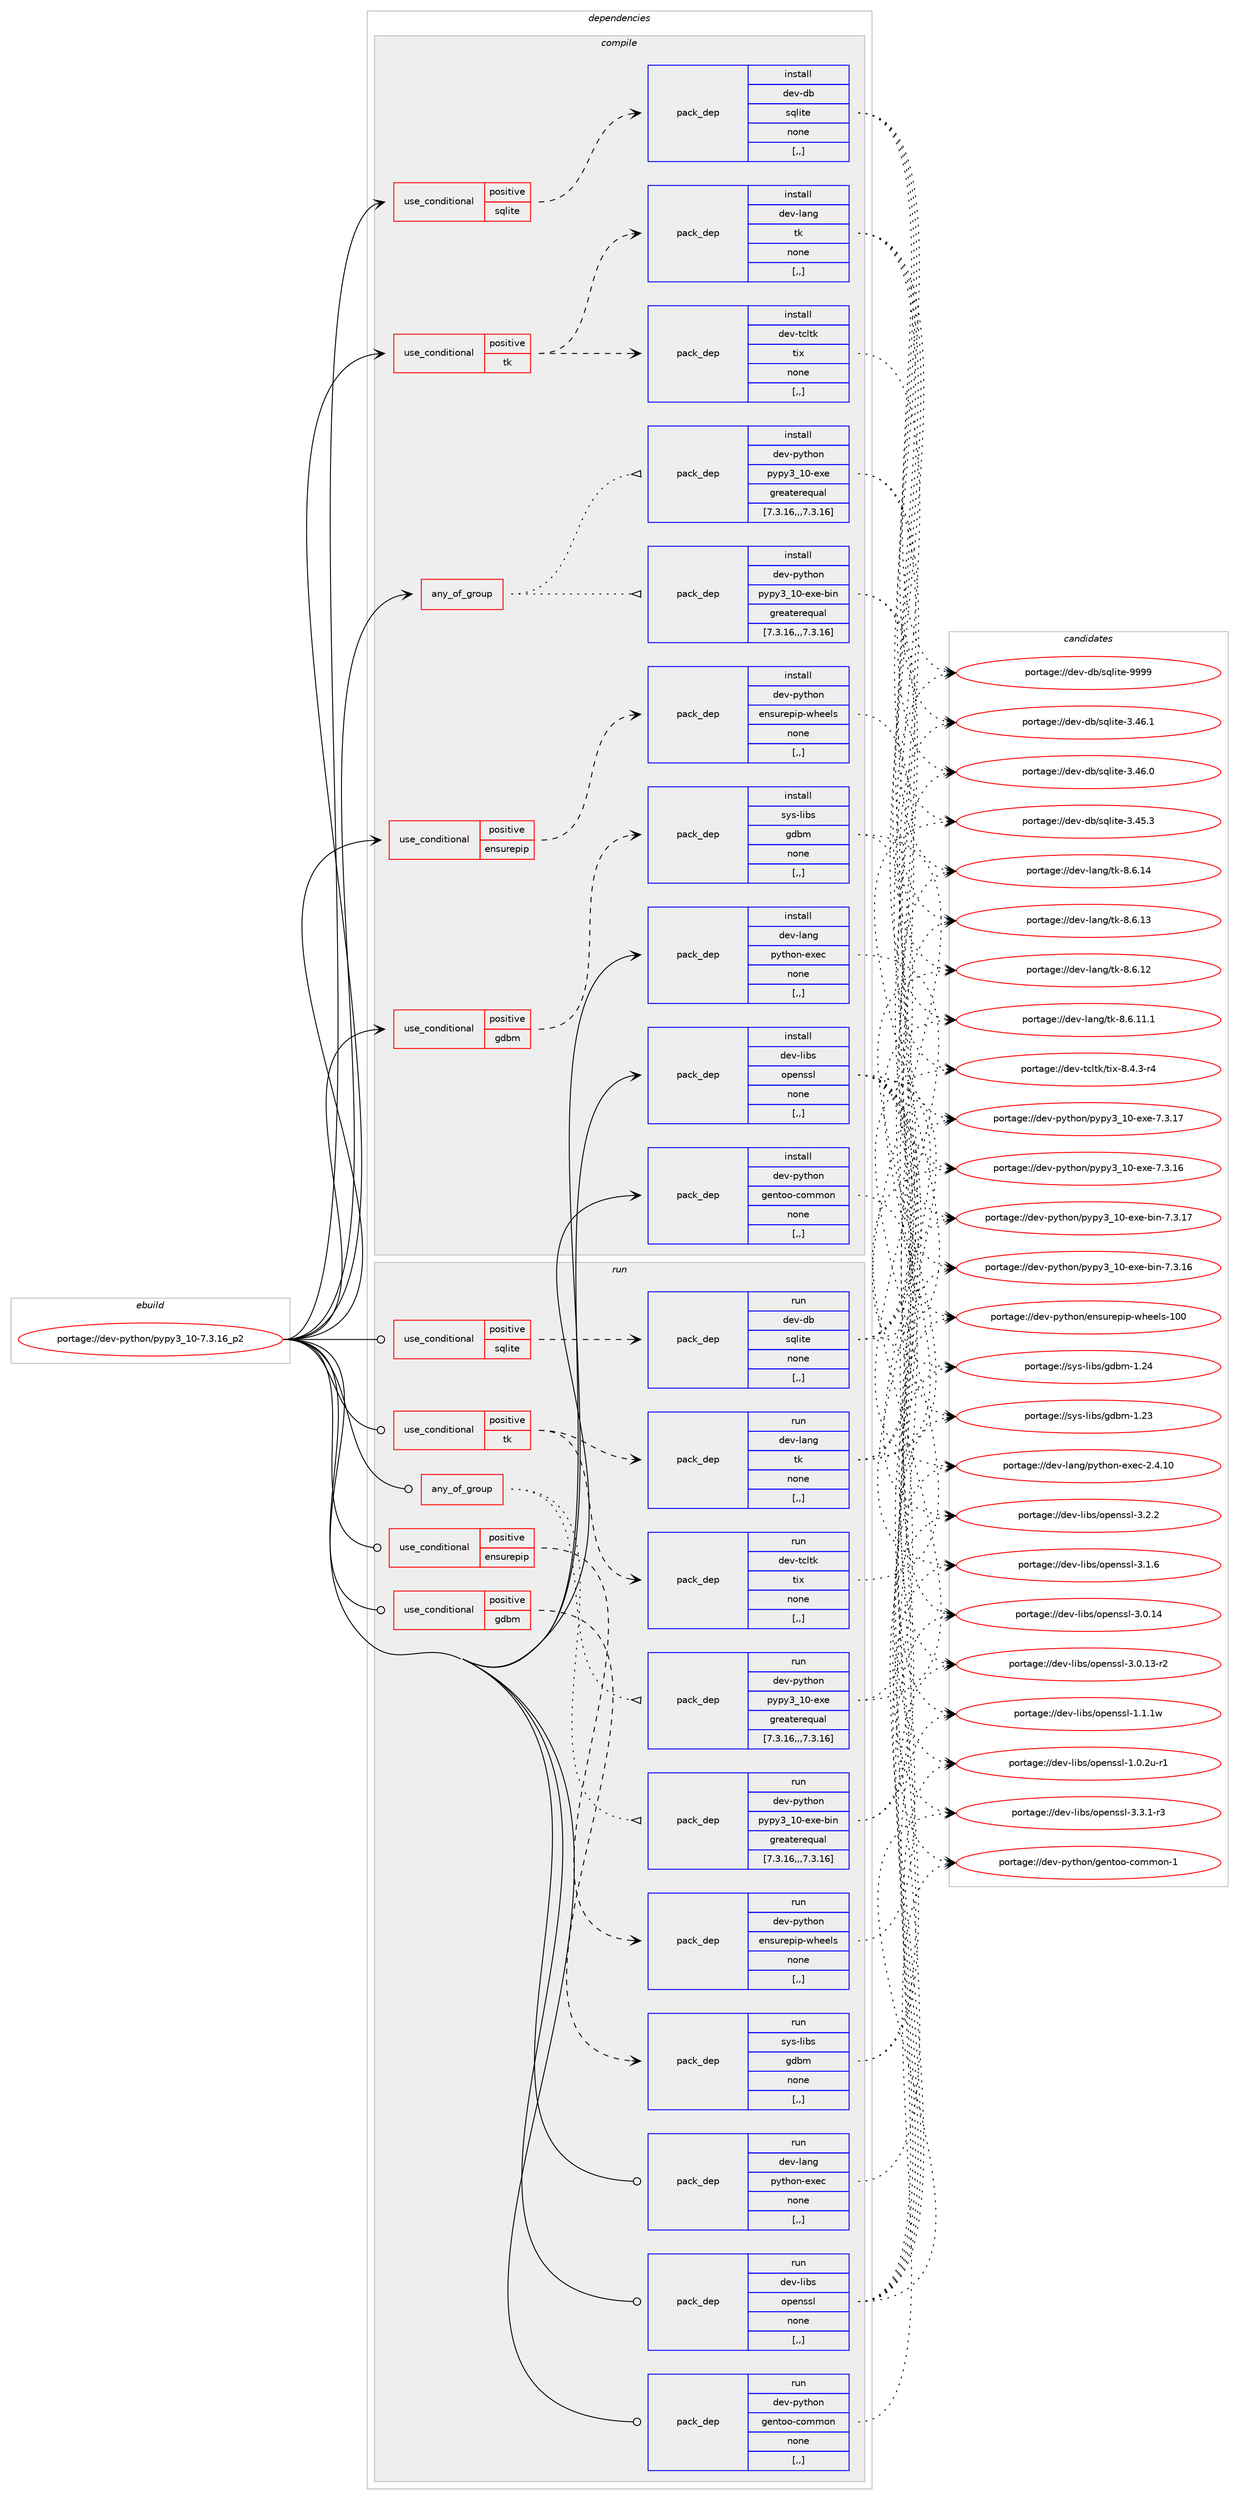 digraph prolog {

# *************
# Graph options
# *************

newrank=true;
concentrate=true;
compound=true;
graph [rankdir=LR,fontname=Helvetica,fontsize=10,ranksep=1.5];#, ranksep=2.5, nodesep=0.2];
edge  [arrowhead=vee];
node  [fontname=Helvetica,fontsize=10];

# **********
# The ebuild
# **********

subgraph cluster_leftcol {
color=gray;
label=<<i>ebuild</i>>;
id [label="portage://dev-python/pypy3_10-7.3.16_p2", color=red, width=4, href="../dev-python/pypy3_10-7.3.16_p2.svg"];
}

# ****************
# The dependencies
# ****************

subgraph cluster_midcol {
color=gray;
label=<<i>dependencies</i>>;
subgraph cluster_compile {
fillcolor="#eeeeee";
style=filled;
label=<<i>compile</i>>;
subgraph any4459 {
dependency652919 [label=<<TABLE BORDER="0" CELLBORDER="1" CELLSPACING="0" CELLPADDING="4"><TR><TD CELLPADDING="10">any_of_group</TD></TR></TABLE>>, shape=none, color=red];subgraph pack480048 {
dependency652920 [label=<<TABLE BORDER="0" CELLBORDER="1" CELLSPACING="0" CELLPADDING="4" WIDTH="220"><TR><TD ROWSPAN="6" CELLPADDING="30">pack_dep</TD></TR><TR><TD WIDTH="110">install</TD></TR><TR><TD>dev-python</TD></TR><TR><TD>pypy3_10-exe</TD></TR><TR><TD>greaterequal</TD></TR><TR><TD>[7.3.16,,,7.3.16]</TD></TR></TABLE>>, shape=none, color=blue];
}
dependency652919:e -> dependency652920:w [weight=20,style="dotted",arrowhead="oinv"];
subgraph pack480049 {
dependency652921 [label=<<TABLE BORDER="0" CELLBORDER="1" CELLSPACING="0" CELLPADDING="4" WIDTH="220"><TR><TD ROWSPAN="6" CELLPADDING="30">pack_dep</TD></TR><TR><TD WIDTH="110">install</TD></TR><TR><TD>dev-python</TD></TR><TR><TD>pypy3_10-exe-bin</TD></TR><TR><TD>greaterequal</TD></TR><TR><TD>[7.3.16,,,7.3.16]</TD></TR></TABLE>>, shape=none, color=blue];
}
dependency652919:e -> dependency652921:w [weight=20,style="dotted",arrowhead="oinv"];
}
id:e -> dependency652919:w [weight=20,style="solid",arrowhead="vee"];
subgraph cond168031 {
dependency652922 [label=<<TABLE BORDER="0" CELLBORDER="1" CELLSPACING="0" CELLPADDING="4"><TR><TD ROWSPAN="3" CELLPADDING="10">use_conditional</TD></TR><TR><TD>positive</TD></TR><TR><TD>ensurepip</TD></TR></TABLE>>, shape=none, color=red];
subgraph pack480050 {
dependency652923 [label=<<TABLE BORDER="0" CELLBORDER="1" CELLSPACING="0" CELLPADDING="4" WIDTH="220"><TR><TD ROWSPAN="6" CELLPADDING="30">pack_dep</TD></TR><TR><TD WIDTH="110">install</TD></TR><TR><TD>dev-python</TD></TR><TR><TD>ensurepip-wheels</TD></TR><TR><TD>none</TD></TR><TR><TD>[,,]</TD></TR></TABLE>>, shape=none, color=blue];
}
dependency652922:e -> dependency652923:w [weight=20,style="dashed",arrowhead="vee"];
}
id:e -> dependency652922:w [weight=20,style="solid",arrowhead="vee"];
subgraph cond168032 {
dependency652924 [label=<<TABLE BORDER="0" CELLBORDER="1" CELLSPACING="0" CELLPADDING="4"><TR><TD ROWSPAN="3" CELLPADDING="10">use_conditional</TD></TR><TR><TD>positive</TD></TR><TR><TD>gdbm</TD></TR></TABLE>>, shape=none, color=red];
subgraph pack480051 {
dependency652925 [label=<<TABLE BORDER="0" CELLBORDER="1" CELLSPACING="0" CELLPADDING="4" WIDTH="220"><TR><TD ROWSPAN="6" CELLPADDING="30">pack_dep</TD></TR><TR><TD WIDTH="110">install</TD></TR><TR><TD>sys-libs</TD></TR><TR><TD>gdbm</TD></TR><TR><TD>none</TD></TR><TR><TD>[,,]</TD></TR></TABLE>>, shape=none, color=blue];
}
dependency652924:e -> dependency652925:w [weight=20,style="dashed",arrowhead="vee"];
}
id:e -> dependency652924:w [weight=20,style="solid",arrowhead="vee"];
subgraph cond168033 {
dependency652926 [label=<<TABLE BORDER="0" CELLBORDER="1" CELLSPACING="0" CELLPADDING="4"><TR><TD ROWSPAN="3" CELLPADDING="10">use_conditional</TD></TR><TR><TD>positive</TD></TR><TR><TD>sqlite</TD></TR></TABLE>>, shape=none, color=red];
subgraph pack480052 {
dependency652927 [label=<<TABLE BORDER="0" CELLBORDER="1" CELLSPACING="0" CELLPADDING="4" WIDTH="220"><TR><TD ROWSPAN="6" CELLPADDING="30">pack_dep</TD></TR><TR><TD WIDTH="110">install</TD></TR><TR><TD>dev-db</TD></TR><TR><TD>sqlite</TD></TR><TR><TD>none</TD></TR><TR><TD>[,,]</TD></TR></TABLE>>, shape=none, color=blue];
}
dependency652926:e -> dependency652927:w [weight=20,style="dashed",arrowhead="vee"];
}
id:e -> dependency652926:w [weight=20,style="solid",arrowhead="vee"];
subgraph cond168034 {
dependency652928 [label=<<TABLE BORDER="0" CELLBORDER="1" CELLSPACING="0" CELLPADDING="4"><TR><TD ROWSPAN="3" CELLPADDING="10">use_conditional</TD></TR><TR><TD>positive</TD></TR><TR><TD>tk</TD></TR></TABLE>>, shape=none, color=red];
subgraph pack480053 {
dependency652929 [label=<<TABLE BORDER="0" CELLBORDER="1" CELLSPACING="0" CELLPADDING="4" WIDTH="220"><TR><TD ROWSPAN="6" CELLPADDING="30">pack_dep</TD></TR><TR><TD WIDTH="110">install</TD></TR><TR><TD>dev-lang</TD></TR><TR><TD>tk</TD></TR><TR><TD>none</TD></TR><TR><TD>[,,]</TD></TR></TABLE>>, shape=none, color=blue];
}
dependency652928:e -> dependency652929:w [weight=20,style="dashed",arrowhead="vee"];
subgraph pack480054 {
dependency652930 [label=<<TABLE BORDER="0" CELLBORDER="1" CELLSPACING="0" CELLPADDING="4" WIDTH="220"><TR><TD ROWSPAN="6" CELLPADDING="30">pack_dep</TD></TR><TR><TD WIDTH="110">install</TD></TR><TR><TD>dev-tcltk</TD></TR><TR><TD>tix</TD></TR><TR><TD>none</TD></TR><TR><TD>[,,]</TD></TR></TABLE>>, shape=none, color=blue];
}
dependency652928:e -> dependency652930:w [weight=20,style="dashed",arrowhead="vee"];
}
id:e -> dependency652928:w [weight=20,style="solid",arrowhead="vee"];
subgraph pack480055 {
dependency652931 [label=<<TABLE BORDER="0" CELLBORDER="1" CELLSPACING="0" CELLPADDING="4" WIDTH="220"><TR><TD ROWSPAN="6" CELLPADDING="30">pack_dep</TD></TR><TR><TD WIDTH="110">install</TD></TR><TR><TD>dev-lang</TD></TR><TR><TD>python-exec</TD></TR><TR><TD>none</TD></TR><TR><TD>[,,]</TD></TR></TABLE>>, shape=none, color=blue];
}
id:e -> dependency652931:w [weight=20,style="solid",arrowhead="vee"];
subgraph pack480056 {
dependency652932 [label=<<TABLE BORDER="0" CELLBORDER="1" CELLSPACING="0" CELLPADDING="4" WIDTH="220"><TR><TD ROWSPAN="6" CELLPADDING="30">pack_dep</TD></TR><TR><TD WIDTH="110">install</TD></TR><TR><TD>dev-libs</TD></TR><TR><TD>openssl</TD></TR><TR><TD>none</TD></TR><TR><TD>[,,]</TD></TR></TABLE>>, shape=none, color=blue];
}
id:e -> dependency652932:w [weight=20,style="solid",arrowhead="vee"];
subgraph pack480057 {
dependency652933 [label=<<TABLE BORDER="0" CELLBORDER="1" CELLSPACING="0" CELLPADDING="4" WIDTH="220"><TR><TD ROWSPAN="6" CELLPADDING="30">pack_dep</TD></TR><TR><TD WIDTH="110">install</TD></TR><TR><TD>dev-python</TD></TR><TR><TD>gentoo-common</TD></TR><TR><TD>none</TD></TR><TR><TD>[,,]</TD></TR></TABLE>>, shape=none, color=blue];
}
id:e -> dependency652933:w [weight=20,style="solid",arrowhead="vee"];
}
subgraph cluster_compileandrun {
fillcolor="#eeeeee";
style=filled;
label=<<i>compile and run</i>>;
}
subgraph cluster_run {
fillcolor="#eeeeee";
style=filled;
label=<<i>run</i>>;
subgraph any4460 {
dependency652934 [label=<<TABLE BORDER="0" CELLBORDER="1" CELLSPACING="0" CELLPADDING="4"><TR><TD CELLPADDING="10">any_of_group</TD></TR></TABLE>>, shape=none, color=red];subgraph pack480058 {
dependency652935 [label=<<TABLE BORDER="0" CELLBORDER="1" CELLSPACING="0" CELLPADDING="4" WIDTH="220"><TR><TD ROWSPAN="6" CELLPADDING="30">pack_dep</TD></TR><TR><TD WIDTH="110">run</TD></TR><TR><TD>dev-python</TD></TR><TR><TD>pypy3_10-exe</TD></TR><TR><TD>greaterequal</TD></TR><TR><TD>[7.3.16,,,7.3.16]</TD></TR></TABLE>>, shape=none, color=blue];
}
dependency652934:e -> dependency652935:w [weight=20,style="dotted",arrowhead="oinv"];
subgraph pack480059 {
dependency652936 [label=<<TABLE BORDER="0" CELLBORDER="1" CELLSPACING="0" CELLPADDING="4" WIDTH="220"><TR><TD ROWSPAN="6" CELLPADDING="30">pack_dep</TD></TR><TR><TD WIDTH="110">run</TD></TR><TR><TD>dev-python</TD></TR><TR><TD>pypy3_10-exe-bin</TD></TR><TR><TD>greaterequal</TD></TR><TR><TD>[7.3.16,,,7.3.16]</TD></TR></TABLE>>, shape=none, color=blue];
}
dependency652934:e -> dependency652936:w [weight=20,style="dotted",arrowhead="oinv"];
}
id:e -> dependency652934:w [weight=20,style="solid",arrowhead="odot"];
subgraph cond168035 {
dependency652937 [label=<<TABLE BORDER="0" CELLBORDER="1" CELLSPACING="0" CELLPADDING="4"><TR><TD ROWSPAN="3" CELLPADDING="10">use_conditional</TD></TR><TR><TD>positive</TD></TR><TR><TD>ensurepip</TD></TR></TABLE>>, shape=none, color=red];
subgraph pack480060 {
dependency652938 [label=<<TABLE BORDER="0" CELLBORDER="1" CELLSPACING="0" CELLPADDING="4" WIDTH="220"><TR><TD ROWSPAN="6" CELLPADDING="30">pack_dep</TD></TR><TR><TD WIDTH="110">run</TD></TR><TR><TD>dev-python</TD></TR><TR><TD>ensurepip-wheels</TD></TR><TR><TD>none</TD></TR><TR><TD>[,,]</TD></TR></TABLE>>, shape=none, color=blue];
}
dependency652937:e -> dependency652938:w [weight=20,style="dashed",arrowhead="vee"];
}
id:e -> dependency652937:w [weight=20,style="solid",arrowhead="odot"];
subgraph cond168036 {
dependency652939 [label=<<TABLE BORDER="0" CELLBORDER="1" CELLSPACING="0" CELLPADDING="4"><TR><TD ROWSPAN="3" CELLPADDING="10">use_conditional</TD></TR><TR><TD>positive</TD></TR><TR><TD>gdbm</TD></TR></TABLE>>, shape=none, color=red];
subgraph pack480061 {
dependency652940 [label=<<TABLE BORDER="0" CELLBORDER="1" CELLSPACING="0" CELLPADDING="4" WIDTH="220"><TR><TD ROWSPAN="6" CELLPADDING="30">pack_dep</TD></TR><TR><TD WIDTH="110">run</TD></TR><TR><TD>sys-libs</TD></TR><TR><TD>gdbm</TD></TR><TR><TD>none</TD></TR><TR><TD>[,,]</TD></TR></TABLE>>, shape=none, color=blue];
}
dependency652939:e -> dependency652940:w [weight=20,style="dashed",arrowhead="vee"];
}
id:e -> dependency652939:w [weight=20,style="solid",arrowhead="odot"];
subgraph cond168037 {
dependency652941 [label=<<TABLE BORDER="0" CELLBORDER="1" CELLSPACING="0" CELLPADDING="4"><TR><TD ROWSPAN="3" CELLPADDING="10">use_conditional</TD></TR><TR><TD>positive</TD></TR><TR><TD>sqlite</TD></TR></TABLE>>, shape=none, color=red];
subgraph pack480062 {
dependency652942 [label=<<TABLE BORDER="0" CELLBORDER="1" CELLSPACING="0" CELLPADDING="4" WIDTH="220"><TR><TD ROWSPAN="6" CELLPADDING="30">pack_dep</TD></TR><TR><TD WIDTH="110">run</TD></TR><TR><TD>dev-db</TD></TR><TR><TD>sqlite</TD></TR><TR><TD>none</TD></TR><TR><TD>[,,]</TD></TR></TABLE>>, shape=none, color=blue];
}
dependency652941:e -> dependency652942:w [weight=20,style="dashed",arrowhead="vee"];
}
id:e -> dependency652941:w [weight=20,style="solid",arrowhead="odot"];
subgraph cond168038 {
dependency652943 [label=<<TABLE BORDER="0" CELLBORDER="1" CELLSPACING="0" CELLPADDING="4"><TR><TD ROWSPAN="3" CELLPADDING="10">use_conditional</TD></TR><TR><TD>positive</TD></TR><TR><TD>tk</TD></TR></TABLE>>, shape=none, color=red];
subgraph pack480063 {
dependency652944 [label=<<TABLE BORDER="0" CELLBORDER="1" CELLSPACING="0" CELLPADDING="4" WIDTH="220"><TR><TD ROWSPAN="6" CELLPADDING="30">pack_dep</TD></TR><TR><TD WIDTH="110">run</TD></TR><TR><TD>dev-lang</TD></TR><TR><TD>tk</TD></TR><TR><TD>none</TD></TR><TR><TD>[,,]</TD></TR></TABLE>>, shape=none, color=blue];
}
dependency652943:e -> dependency652944:w [weight=20,style="dashed",arrowhead="vee"];
subgraph pack480064 {
dependency652945 [label=<<TABLE BORDER="0" CELLBORDER="1" CELLSPACING="0" CELLPADDING="4" WIDTH="220"><TR><TD ROWSPAN="6" CELLPADDING="30">pack_dep</TD></TR><TR><TD WIDTH="110">run</TD></TR><TR><TD>dev-tcltk</TD></TR><TR><TD>tix</TD></TR><TR><TD>none</TD></TR><TR><TD>[,,]</TD></TR></TABLE>>, shape=none, color=blue];
}
dependency652943:e -> dependency652945:w [weight=20,style="dashed",arrowhead="vee"];
}
id:e -> dependency652943:w [weight=20,style="solid",arrowhead="odot"];
subgraph pack480065 {
dependency652946 [label=<<TABLE BORDER="0" CELLBORDER="1" CELLSPACING="0" CELLPADDING="4" WIDTH="220"><TR><TD ROWSPAN="6" CELLPADDING="30">pack_dep</TD></TR><TR><TD WIDTH="110">run</TD></TR><TR><TD>dev-lang</TD></TR><TR><TD>python-exec</TD></TR><TR><TD>none</TD></TR><TR><TD>[,,]</TD></TR></TABLE>>, shape=none, color=blue];
}
id:e -> dependency652946:w [weight=20,style="solid",arrowhead="odot"];
subgraph pack480066 {
dependency652947 [label=<<TABLE BORDER="0" CELLBORDER="1" CELLSPACING="0" CELLPADDING="4" WIDTH="220"><TR><TD ROWSPAN="6" CELLPADDING="30">pack_dep</TD></TR><TR><TD WIDTH="110">run</TD></TR><TR><TD>dev-libs</TD></TR><TR><TD>openssl</TD></TR><TR><TD>none</TD></TR><TR><TD>[,,]</TD></TR></TABLE>>, shape=none, color=blue];
}
id:e -> dependency652947:w [weight=20,style="solid",arrowhead="odot"];
subgraph pack480067 {
dependency652948 [label=<<TABLE BORDER="0" CELLBORDER="1" CELLSPACING="0" CELLPADDING="4" WIDTH="220"><TR><TD ROWSPAN="6" CELLPADDING="30">pack_dep</TD></TR><TR><TD WIDTH="110">run</TD></TR><TR><TD>dev-python</TD></TR><TR><TD>gentoo-common</TD></TR><TR><TD>none</TD></TR><TR><TD>[,,]</TD></TR></TABLE>>, shape=none, color=blue];
}
id:e -> dependency652948:w [weight=20,style="solid",arrowhead="odot"];
}
}

# **************
# The candidates
# **************

subgraph cluster_choices {
rank=same;
color=gray;
label=<<i>candidates</i>>;

subgraph choice480048 {
color=black;
nodesep=1;
choice1001011184511212111610411111047112121112121519549484510112010145554651464955 [label="portage://dev-python/pypy3_10-exe-7.3.17", color=red, width=4,href="../dev-python/pypy3_10-exe-7.3.17.svg"];
choice1001011184511212111610411111047112121112121519549484510112010145554651464954 [label="portage://dev-python/pypy3_10-exe-7.3.16", color=red, width=4,href="../dev-python/pypy3_10-exe-7.3.16.svg"];
dependency652920:e -> choice1001011184511212111610411111047112121112121519549484510112010145554651464955:w [style=dotted,weight="100"];
dependency652920:e -> choice1001011184511212111610411111047112121112121519549484510112010145554651464954:w [style=dotted,weight="100"];
}
subgraph choice480049 {
color=black;
nodesep=1;
choice10010111845112121116104111110471121211121215195494845101120101459810511045554651464955 [label="portage://dev-python/pypy3_10-exe-bin-7.3.17", color=red, width=4,href="../dev-python/pypy3_10-exe-bin-7.3.17.svg"];
choice10010111845112121116104111110471121211121215195494845101120101459810511045554651464954 [label="portage://dev-python/pypy3_10-exe-bin-7.3.16", color=red, width=4,href="../dev-python/pypy3_10-exe-bin-7.3.16.svg"];
dependency652921:e -> choice10010111845112121116104111110471121211121215195494845101120101459810511045554651464955:w [style=dotted,weight="100"];
dependency652921:e -> choice10010111845112121116104111110471121211121215195494845101120101459810511045554651464954:w [style=dotted,weight="100"];
}
subgraph choice480050 {
color=black;
nodesep=1;
choice10010111845112121116104111110471011101151171141011121051124511910410110110811545494848 [label="portage://dev-python/ensurepip-wheels-100", color=red, width=4,href="../dev-python/ensurepip-wheels-100.svg"];
dependency652923:e -> choice10010111845112121116104111110471011101151171141011121051124511910410110110811545494848:w [style=dotted,weight="100"];
}
subgraph choice480051 {
color=black;
nodesep=1;
choice115121115451081059811547103100981094549465052 [label="portage://sys-libs/gdbm-1.24", color=red, width=4,href="../sys-libs/gdbm-1.24.svg"];
choice115121115451081059811547103100981094549465051 [label="portage://sys-libs/gdbm-1.23", color=red, width=4,href="../sys-libs/gdbm-1.23.svg"];
dependency652925:e -> choice115121115451081059811547103100981094549465052:w [style=dotted,weight="100"];
dependency652925:e -> choice115121115451081059811547103100981094549465051:w [style=dotted,weight="100"];
}
subgraph choice480052 {
color=black;
nodesep=1;
choice1001011184510098471151131081051161014557575757 [label="portage://dev-db/sqlite-9999", color=red, width=4,href="../dev-db/sqlite-9999.svg"];
choice10010111845100984711511310810511610145514652544649 [label="portage://dev-db/sqlite-3.46.1", color=red, width=4,href="../dev-db/sqlite-3.46.1.svg"];
choice10010111845100984711511310810511610145514652544648 [label="portage://dev-db/sqlite-3.46.0", color=red, width=4,href="../dev-db/sqlite-3.46.0.svg"];
choice10010111845100984711511310810511610145514652534651 [label="portage://dev-db/sqlite-3.45.3", color=red, width=4,href="../dev-db/sqlite-3.45.3.svg"];
dependency652927:e -> choice1001011184510098471151131081051161014557575757:w [style=dotted,weight="100"];
dependency652927:e -> choice10010111845100984711511310810511610145514652544649:w [style=dotted,weight="100"];
dependency652927:e -> choice10010111845100984711511310810511610145514652544648:w [style=dotted,weight="100"];
dependency652927:e -> choice10010111845100984711511310810511610145514652534651:w [style=dotted,weight="100"];
}
subgraph choice480053 {
color=black;
nodesep=1;
choice10010111845108971101034711610745564654464952 [label="portage://dev-lang/tk-8.6.14", color=red, width=4,href="../dev-lang/tk-8.6.14.svg"];
choice10010111845108971101034711610745564654464951 [label="portage://dev-lang/tk-8.6.13", color=red, width=4,href="../dev-lang/tk-8.6.13.svg"];
choice10010111845108971101034711610745564654464950 [label="portage://dev-lang/tk-8.6.12", color=red, width=4,href="../dev-lang/tk-8.6.12.svg"];
choice100101118451089711010347116107455646544649494649 [label="portage://dev-lang/tk-8.6.11.1", color=red, width=4,href="../dev-lang/tk-8.6.11.1.svg"];
dependency652929:e -> choice10010111845108971101034711610745564654464952:w [style=dotted,weight="100"];
dependency652929:e -> choice10010111845108971101034711610745564654464951:w [style=dotted,weight="100"];
dependency652929:e -> choice10010111845108971101034711610745564654464950:w [style=dotted,weight="100"];
dependency652929:e -> choice100101118451089711010347116107455646544649494649:w [style=dotted,weight="100"];
}
subgraph choice480054 {
color=black;
nodesep=1;
choice1001011184511699108116107471161051204556465246514511452 [label="portage://dev-tcltk/tix-8.4.3-r4", color=red, width=4,href="../dev-tcltk/tix-8.4.3-r4.svg"];
dependency652930:e -> choice1001011184511699108116107471161051204556465246514511452:w [style=dotted,weight="100"];
}
subgraph choice480055 {
color=black;
nodesep=1;
choice100101118451089711010347112121116104111110451011201019945504652464948 [label="portage://dev-lang/python-exec-2.4.10", color=red, width=4,href="../dev-lang/python-exec-2.4.10.svg"];
dependency652931:e -> choice100101118451089711010347112121116104111110451011201019945504652464948:w [style=dotted,weight="100"];
}
subgraph choice480056 {
color=black;
nodesep=1;
choice1001011184510810598115471111121011101151151084551465146494511451 [label="portage://dev-libs/openssl-3.3.1-r3", color=red, width=4,href="../dev-libs/openssl-3.3.1-r3.svg"];
choice100101118451081059811547111112101110115115108455146504650 [label="portage://dev-libs/openssl-3.2.2", color=red, width=4,href="../dev-libs/openssl-3.2.2.svg"];
choice100101118451081059811547111112101110115115108455146494654 [label="portage://dev-libs/openssl-3.1.6", color=red, width=4,href="../dev-libs/openssl-3.1.6.svg"];
choice10010111845108105981154711111210111011511510845514648464952 [label="portage://dev-libs/openssl-3.0.14", color=red, width=4,href="../dev-libs/openssl-3.0.14.svg"];
choice100101118451081059811547111112101110115115108455146484649514511450 [label="portage://dev-libs/openssl-3.0.13-r2", color=red, width=4,href="../dev-libs/openssl-3.0.13-r2.svg"];
choice100101118451081059811547111112101110115115108454946494649119 [label="portage://dev-libs/openssl-1.1.1w", color=red, width=4,href="../dev-libs/openssl-1.1.1w.svg"];
choice1001011184510810598115471111121011101151151084549464846501174511449 [label="portage://dev-libs/openssl-1.0.2u-r1", color=red, width=4,href="../dev-libs/openssl-1.0.2u-r1.svg"];
dependency652932:e -> choice1001011184510810598115471111121011101151151084551465146494511451:w [style=dotted,weight="100"];
dependency652932:e -> choice100101118451081059811547111112101110115115108455146504650:w [style=dotted,weight="100"];
dependency652932:e -> choice100101118451081059811547111112101110115115108455146494654:w [style=dotted,weight="100"];
dependency652932:e -> choice10010111845108105981154711111210111011511510845514648464952:w [style=dotted,weight="100"];
dependency652932:e -> choice100101118451081059811547111112101110115115108455146484649514511450:w [style=dotted,weight="100"];
dependency652932:e -> choice100101118451081059811547111112101110115115108454946494649119:w [style=dotted,weight="100"];
dependency652932:e -> choice1001011184510810598115471111121011101151151084549464846501174511449:w [style=dotted,weight="100"];
}
subgraph choice480057 {
color=black;
nodesep=1;
choice100101118451121211161041111104710310111011611111145991111091091111104549 [label="portage://dev-python/gentoo-common-1", color=red, width=4,href="../dev-python/gentoo-common-1.svg"];
dependency652933:e -> choice100101118451121211161041111104710310111011611111145991111091091111104549:w [style=dotted,weight="100"];
}
subgraph choice480058 {
color=black;
nodesep=1;
choice1001011184511212111610411111047112121112121519549484510112010145554651464955 [label="portage://dev-python/pypy3_10-exe-7.3.17", color=red, width=4,href="../dev-python/pypy3_10-exe-7.3.17.svg"];
choice1001011184511212111610411111047112121112121519549484510112010145554651464954 [label="portage://dev-python/pypy3_10-exe-7.3.16", color=red, width=4,href="../dev-python/pypy3_10-exe-7.3.16.svg"];
dependency652935:e -> choice1001011184511212111610411111047112121112121519549484510112010145554651464955:w [style=dotted,weight="100"];
dependency652935:e -> choice1001011184511212111610411111047112121112121519549484510112010145554651464954:w [style=dotted,weight="100"];
}
subgraph choice480059 {
color=black;
nodesep=1;
choice10010111845112121116104111110471121211121215195494845101120101459810511045554651464955 [label="portage://dev-python/pypy3_10-exe-bin-7.3.17", color=red, width=4,href="../dev-python/pypy3_10-exe-bin-7.3.17.svg"];
choice10010111845112121116104111110471121211121215195494845101120101459810511045554651464954 [label="portage://dev-python/pypy3_10-exe-bin-7.3.16", color=red, width=4,href="../dev-python/pypy3_10-exe-bin-7.3.16.svg"];
dependency652936:e -> choice10010111845112121116104111110471121211121215195494845101120101459810511045554651464955:w [style=dotted,weight="100"];
dependency652936:e -> choice10010111845112121116104111110471121211121215195494845101120101459810511045554651464954:w [style=dotted,weight="100"];
}
subgraph choice480060 {
color=black;
nodesep=1;
choice10010111845112121116104111110471011101151171141011121051124511910410110110811545494848 [label="portage://dev-python/ensurepip-wheels-100", color=red, width=4,href="../dev-python/ensurepip-wheels-100.svg"];
dependency652938:e -> choice10010111845112121116104111110471011101151171141011121051124511910410110110811545494848:w [style=dotted,weight="100"];
}
subgraph choice480061 {
color=black;
nodesep=1;
choice115121115451081059811547103100981094549465052 [label="portage://sys-libs/gdbm-1.24", color=red, width=4,href="../sys-libs/gdbm-1.24.svg"];
choice115121115451081059811547103100981094549465051 [label="portage://sys-libs/gdbm-1.23", color=red, width=4,href="../sys-libs/gdbm-1.23.svg"];
dependency652940:e -> choice115121115451081059811547103100981094549465052:w [style=dotted,weight="100"];
dependency652940:e -> choice115121115451081059811547103100981094549465051:w [style=dotted,weight="100"];
}
subgraph choice480062 {
color=black;
nodesep=1;
choice1001011184510098471151131081051161014557575757 [label="portage://dev-db/sqlite-9999", color=red, width=4,href="../dev-db/sqlite-9999.svg"];
choice10010111845100984711511310810511610145514652544649 [label="portage://dev-db/sqlite-3.46.1", color=red, width=4,href="../dev-db/sqlite-3.46.1.svg"];
choice10010111845100984711511310810511610145514652544648 [label="portage://dev-db/sqlite-3.46.0", color=red, width=4,href="../dev-db/sqlite-3.46.0.svg"];
choice10010111845100984711511310810511610145514652534651 [label="portage://dev-db/sqlite-3.45.3", color=red, width=4,href="../dev-db/sqlite-3.45.3.svg"];
dependency652942:e -> choice1001011184510098471151131081051161014557575757:w [style=dotted,weight="100"];
dependency652942:e -> choice10010111845100984711511310810511610145514652544649:w [style=dotted,weight="100"];
dependency652942:e -> choice10010111845100984711511310810511610145514652544648:w [style=dotted,weight="100"];
dependency652942:e -> choice10010111845100984711511310810511610145514652534651:w [style=dotted,weight="100"];
}
subgraph choice480063 {
color=black;
nodesep=1;
choice10010111845108971101034711610745564654464952 [label="portage://dev-lang/tk-8.6.14", color=red, width=4,href="../dev-lang/tk-8.6.14.svg"];
choice10010111845108971101034711610745564654464951 [label="portage://dev-lang/tk-8.6.13", color=red, width=4,href="../dev-lang/tk-8.6.13.svg"];
choice10010111845108971101034711610745564654464950 [label="portage://dev-lang/tk-8.6.12", color=red, width=4,href="../dev-lang/tk-8.6.12.svg"];
choice100101118451089711010347116107455646544649494649 [label="portage://dev-lang/tk-8.6.11.1", color=red, width=4,href="../dev-lang/tk-8.6.11.1.svg"];
dependency652944:e -> choice10010111845108971101034711610745564654464952:w [style=dotted,weight="100"];
dependency652944:e -> choice10010111845108971101034711610745564654464951:w [style=dotted,weight="100"];
dependency652944:e -> choice10010111845108971101034711610745564654464950:w [style=dotted,weight="100"];
dependency652944:e -> choice100101118451089711010347116107455646544649494649:w [style=dotted,weight="100"];
}
subgraph choice480064 {
color=black;
nodesep=1;
choice1001011184511699108116107471161051204556465246514511452 [label="portage://dev-tcltk/tix-8.4.3-r4", color=red, width=4,href="../dev-tcltk/tix-8.4.3-r4.svg"];
dependency652945:e -> choice1001011184511699108116107471161051204556465246514511452:w [style=dotted,weight="100"];
}
subgraph choice480065 {
color=black;
nodesep=1;
choice100101118451089711010347112121116104111110451011201019945504652464948 [label="portage://dev-lang/python-exec-2.4.10", color=red, width=4,href="../dev-lang/python-exec-2.4.10.svg"];
dependency652946:e -> choice100101118451089711010347112121116104111110451011201019945504652464948:w [style=dotted,weight="100"];
}
subgraph choice480066 {
color=black;
nodesep=1;
choice1001011184510810598115471111121011101151151084551465146494511451 [label="portage://dev-libs/openssl-3.3.1-r3", color=red, width=4,href="../dev-libs/openssl-3.3.1-r3.svg"];
choice100101118451081059811547111112101110115115108455146504650 [label="portage://dev-libs/openssl-3.2.2", color=red, width=4,href="../dev-libs/openssl-3.2.2.svg"];
choice100101118451081059811547111112101110115115108455146494654 [label="portage://dev-libs/openssl-3.1.6", color=red, width=4,href="../dev-libs/openssl-3.1.6.svg"];
choice10010111845108105981154711111210111011511510845514648464952 [label="portage://dev-libs/openssl-3.0.14", color=red, width=4,href="../dev-libs/openssl-3.0.14.svg"];
choice100101118451081059811547111112101110115115108455146484649514511450 [label="portage://dev-libs/openssl-3.0.13-r2", color=red, width=4,href="../dev-libs/openssl-3.0.13-r2.svg"];
choice100101118451081059811547111112101110115115108454946494649119 [label="portage://dev-libs/openssl-1.1.1w", color=red, width=4,href="../dev-libs/openssl-1.1.1w.svg"];
choice1001011184510810598115471111121011101151151084549464846501174511449 [label="portage://dev-libs/openssl-1.0.2u-r1", color=red, width=4,href="../dev-libs/openssl-1.0.2u-r1.svg"];
dependency652947:e -> choice1001011184510810598115471111121011101151151084551465146494511451:w [style=dotted,weight="100"];
dependency652947:e -> choice100101118451081059811547111112101110115115108455146504650:w [style=dotted,weight="100"];
dependency652947:e -> choice100101118451081059811547111112101110115115108455146494654:w [style=dotted,weight="100"];
dependency652947:e -> choice10010111845108105981154711111210111011511510845514648464952:w [style=dotted,weight="100"];
dependency652947:e -> choice100101118451081059811547111112101110115115108455146484649514511450:w [style=dotted,weight="100"];
dependency652947:e -> choice100101118451081059811547111112101110115115108454946494649119:w [style=dotted,weight="100"];
dependency652947:e -> choice1001011184510810598115471111121011101151151084549464846501174511449:w [style=dotted,weight="100"];
}
subgraph choice480067 {
color=black;
nodesep=1;
choice100101118451121211161041111104710310111011611111145991111091091111104549 [label="portage://dev-python/gentoo-common-1", color=red, width=4,href="../dev-python/gentoo-common-1.svg"];
dependency652948:e -> choice100101118451121211161041111104710310111011611111145991111091091111104549:w [style=dotted,weight="100"];
}
}

}
